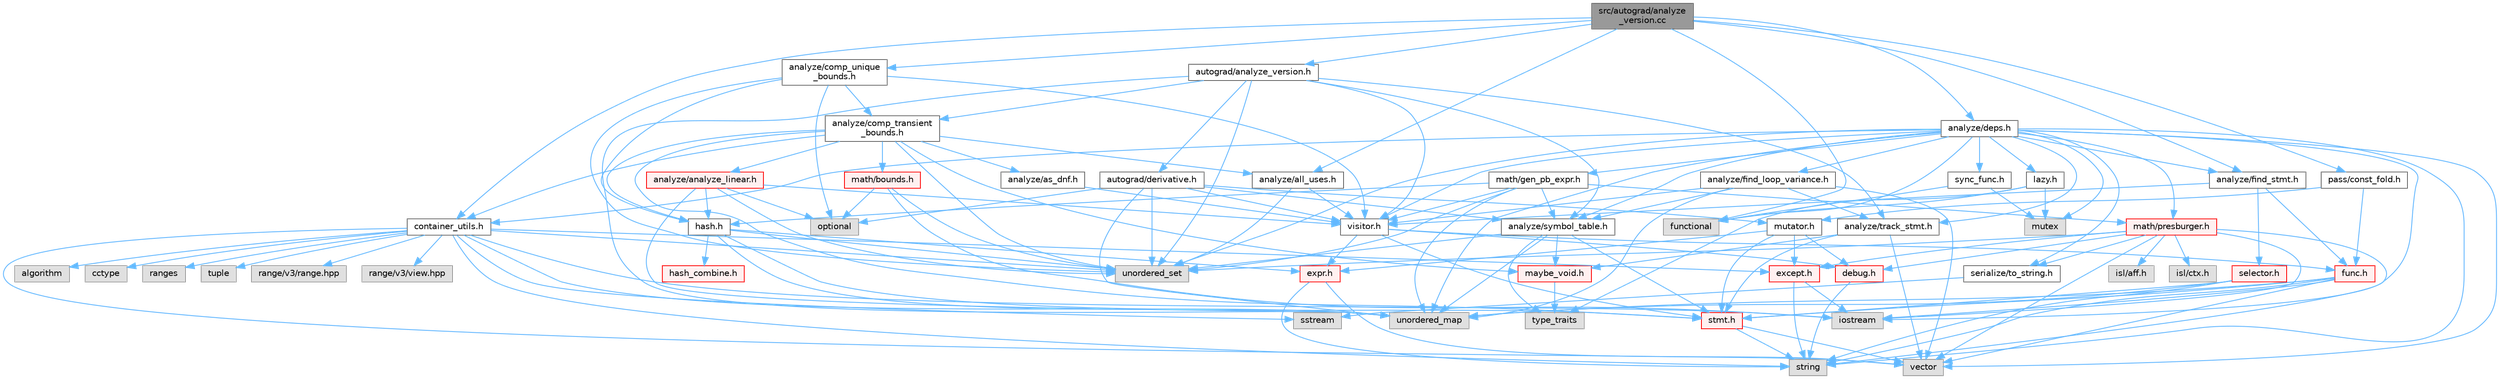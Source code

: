 digraph "src/autograd/analyze_version.cc"
{
 // LATEX_PDF_SIZE
  bgcolor="transparent";
  edge [fontname=Helvetica,fontsize=10,labelfontname=Helvetica,labelfontsize=10];
  node [fontname=Helvetica,fontsize=10,shape=box,height=0.2,width=0.4];
  Node1 [label="src/autograd/analyze\l_version.cc",height=0.2,width=0.4,color="gray40", fillcolor="grey60", style="filled", fontcolor="black",tooltip=" "];
  Node1 -> Node2 [color="steelblue1",style="solid"];
  Node2 [label="functional",height=0.2,width=0.4,color="grey60", fillcolor="#E0E0E0", style="filled",tooltip=" "];
  Node1 -> Node3 [color="steelblue1",style="solid"];
  Node3 [label="analyze/all_uses.h",height=0.2,width=0.4,color="grey40", fillcolor="white", style="filled",URL="$all__uses_8h.html",tooltip=" "];
  Node3 -> Node4 [color="steelblue1",style="solid"];
  Node4 [label="unordered_set",height=0.2,width=0.4,color="grey60", fillcolor="#E0E0E0", style="filled",tooltip=" "];
  Node3 -> Node5 [color="steelblue1",style="solid"];
  Node5 [label="visitor.h",height=0.2,width=0.4,color="grey40", fillcolor="white", style="filled",URL="$visitor_8h.html",tooltip=" "];
  Node5 -> Node6 [color="steelblue1",style="solid"];
  Node6 [label="debug.h",height=0.2,width=0.4,color="red", fillcolor="#FFF0F0", style="filled",URL="$debug_8h.html",tooltip=" "];
  Node6 -> Node7 [color="steelblue1",style="solid"];
  Node7 [label="string",height=0.2,width=0.4,color="grey60", fillcolor="#E0E0E0", style="filled",tooltip=" "];
  Node5 -> Node42 [color="steelblue1",style="solid"];
  Node42 [label="expr.h",height=0.2,width=0.4,color="red", fillcolor="#FFF0F0", style="filled",URL="$expr_8h.html",tooltip=" "];
  Node42 -> Node7 [color="steelblue1",style="solid"];
  Node42 -> Node16 [color="steelblue1",style="solid"];
  Node16 [label="vector",height=0.2,width=0.4,color="grey60", fillcolor="#E0E0E0", style="filled",tooltip=" "];
  Node5 -> Node43 [color="steelblue1",style="solid"];
  Node43 [label="func.h",height=0.2,width=0.4,color="red", fillcolor="#FFF0F0", style="filled",URL="$func_8h.html",tooltip=" "];
  Node43 -> Node10 [color="steelblue1",style="solid"];
  Node10 [label="iostream",height=0.2,width=0.4,color="grey60", fillcolor="#E0E0E0", style="filled",tooltip=" "];
  Node43 -> Node7 [color="steelblue1",style="solid"];
  Node43 -> Node36 [color="steelblue1",style="solid"];
  Node36 [label="unordered_map",height=0.2,width=0.4,color="grey60", fillcolor="#E0E0E0", style="filled",tooltip=" "];
  Node43 -> Node16 [color="steelblue1",style="solid"];
  Node43 -> Node53 [color="steelblue1",style="solid"];
  Node53 [label="stmt.h",height=0.2,width=0.4,color="red", fillcolor="#FFF0F0", style="filled",URL="$stmt_8h.html",tooltip=" "];
  Node53 -> Node7 [color="steelblue1",style="solid"];
  Node53 -> Node16 [color="steelblue1",style="solid"];
  Node5 -> Node53 [color="steelblue1",style="solid"];
  Node1 -> Node59 [color="steelblue1",style="solid"];
  Node59 [label="analyze/comp_unique\l_bounds.h",height=0.2,width=0.4,color="grey40", fillcolor="white", style="filled",URL="$comp__unique__bounds_8h.html",tooltip=" "];
  Node59 -> Node11 [color="steelblue1",style="solid"];
  Node11 [label="optional",height=0.2,width=0.4,color="grey60", fillcolor="#E0E0E0", style="filled",tooltip=" "];
  Node59 -> Node4 [color="steelblue1",style="solid"];
  Node59 -> Node60 [color="steelblue1",style="solid"];
  Node60 [label="analyze/comp_transient\l_bounds.h",height=0.2,width=0.4,color="grey40", fillcolor="white", style="filled",URL="$comp__transient__bounds_8h.html",tooltip=" "];
  Node60 -> Node4 [color="steelblue1",style="solid"];
  Node60 -> Node3 [color="steelblue1",style="solid"];
  Node60 -> Node61 [color="steelblue1",style="solid"];
  Node61 [label="analyze/analyze_linear.h",height=0.2,width=0.4,color="red", fillcolor="#FFF0F0", style="filled",URL="$analyze__linear_8h.html",tooltip=" "];
  Node61 -> Node11 [color="steelblue1",style="solid"];
  Node61 -> Node36 [color="steelblue1",style="solid"];
  Node61 -> Node4 [color="steelblue1",style="solid"];
  Node61 -> Node62 [color="steelblue1",style="solid"];
  Node62 [label="hash.h",height=0.2,width=0.4,color="grey40", fillcolor="white", style="filled",URL="$hash_8h.html",tooltip=" "];
  Node62 -> Node36 [color="steelblue1",style="solid"];
  Node62 -> Node4 [color="steelblue1",style="solid"];
  Node62 -> Node42 [color="steelblue1",style="solid"];
  Node62 -> Node57 [color="steelblue1",style="solid"];
  Node57 [label="hash_combine.h",height=0.2,width=0.4,color="red", fillcolor="#FFF0F0", style="filled",URL="$hash__combine_8h.html",tooltip=" "];
  Node62 -> Node53 [color="steelblue1",style="solid"];
  Node61 -> Node5 [color="steelblue1",style="solid"];
  Node60 -> Node64 [color="steelblue1",style="solid"];
  Node64 [label="analyze/as_dnf.h",height=0.2,width=0.4,color="grey40", fillcolor="white", style="filled",URL="$as__dnf_8h.html",tooltip=" "];
  Node64 -> Node5 [color="steelblue1",style="solid"];
  Node60 -> Node31 [color="steelblue1",style="solid"];
  Node31 [label="container_utils.h",height=0.2,width=0.4,color="grey40", fillcolor="white", style="filled",URL="$container__utils_8h.html",tooltip=" "];
  Node31 -> Node32 [color="steelblue1",style="solid"];
  Node32 [label="algorithm",height=0.2,width=0.4,color="grey60", fillcolor="#E0E0E0", style="filled",tooltip=" "];
  Node31 -> Node33 [color="steelblue1",style="solid"];
  Node33 [label="cctype",height=0.2,width=0.4,color="grey60", fillcolor="#E0E0E0", style="filled",tooltip=" "];
  Node31 -> Node10 [color="steelblue1",style="solid"];
  Node31 -> Node34 [color="steelblue1",style="solid"];
  Node34 [label="ranges",height=0.2,width=0.4,color="grey60", fillcolor="#E0E0E0", style="filled",tooltip=" "];
  Node31 -> Node27 [color="steelblue1",style="solid"];
  Node27 [label="sstream",height=0.2,width=0.4,color="grey60", fillcolor="#E0E0E0", style="filled",tooltip=" "];
  Node31 -> Node7 [color="steelblue1",style="solid"];
  Node31 -> Node35 [color="steelblue1",style="solid"];
  Node35 [label="tuple",height=0.2,width=0.4,color="grey60", fillcolor="#E0E0E0", style="filled",tooltip=" "];
  Node31 -> Node36 [color="steelblue1",style="solid"];
  Node31 -> Node4 [color="steelblue1",style="solid"];
  Node31 -> Node16 [color="steelblue1",style="solid"];
  Node31 -> Node37 [color="steelblue1",style="solid"];
  Node37 [label="range/v3/range.hpp",height=0.2,width=0.4,color="grey60", fillcolor="#E0E0E0", style="filled",tooltip=" "];
  Node31 -> Node38 [color="steelblue1",style="solid"];
  Node38 [label="range/v3/view.hpp",height=0.2,width=0.4,color="grey60", fillcolor="#E0E0E0", style="filled",tooltip=" "];
  Node31 -> Node24 [color="steelblue1",style="solid"];
  Node24 [label="except.h",height=0.2,width=0.4,color="red", fillcolor="#FFF0F0", style="filled",URL="$except_8h.html",tooltip=" "];
  Node24 -> Node10 [color="steelblue1",style="solid"];
  Node24 -> Node7 [color="steelblue1",style="solid"];
  Node60 -> Node62 [color="steelblue1",style="solid"];
  Node60 -> Node65 [color="steelblue1",style="solid"];
  Node65 [label="math/bounds.h",height=0.2,width=0.4,color="red", fillcolor="#FFF0F0", style="filled",URL="$bounds_8h.html",tooltip=" "];
  Node65 -> Node10 [color="steelblue1",style="solid"];
  Node65 -> Node11 [color="steelblue1",style="solid"];
  Node65 -> Node4 [color="steelblue1",style="solid"];
  Node60 -> Node69 [color="steelblue1",style="solid"];
  Node69 [label="maybe_void.h",height=0.2,width=0.4,color="red", fillcolor="#FFF0F0", style="filled",URL="$maybe__void_8h.html",tooltip=" "];
  Node69 -> Node20 [color="steelblue1",style="solid"];
  Node20 [label="type_traits",height=0.2,width=0.4,color="grey60", fillcolor="#E0E0E0", style="filled",tooltip=" "];
  Node60 -> Node53 [color="steelblue1",style="solid"];
  Node59 -> Node62 [color="steelblue1",style="solid"];
  Node59 -> Node5 [color="steelblue1",style="solid"];
  Node1 -> Node70 [color="steelblue1",style="solid"];
  Node70 [label="analyze/deps.h",height=0.2,width=0.4,color="grey40", fillcolor="white", style="filled",URL="$deps_8h.html",tooltip=" "];
  Node70 -> Node2 [color="steelblue1",style="solid"];
  Node70 -> Node10 [color="steelblue1",style="solid"];
  Node70 -> Node40 [color="steelblue1",style="solid"];
  Node40 [label="mutex",height=0.2,width=0.4,color="grey60", fillcolor="#E0E0E0", style="filled",tooltip=" "];
  Node70 -> Node7 [color="steelblue1",style="solid"];
  Node70 -> Node36 [color="steelblue1",style="solid"];
  Node70 -> Node4 [color="steelblue1",style="solid"];
  Node70 -> Node16 [color="steelblue1",style="solid"];
  Node70 -> Node71 [color="steelblue1",style="solid"];
  Node71 [label="analyze/find_loop_variance.h",height=0.2,width=0.4,color="grey40", fillcolor="white", style="filled",URL="$find__loop__variance_8h.html",tooltip=" "];
  Node71 -> Node36 [color="steelblue1",style="solid"];
  Node71 -> Node16 [color="steelblue1",style="solid"];
  Node71 -> Node72 [color="steelblue1",style="solid"];
  Node72 [label="analyze/symbol_table.h",height=0.2,width=0.4,color="grey40", fillcolor="white", style="filled",URL="$symbol__table_8h.html",tooltip=" "];
  Node72 -> Node20 [color="steelblue1",style="solid"];
  Node72 -> Node36 [color="steelblue1",style="solid"];
  Node72 -> Node4 [color="steelblue1",style="solid"];
  Node72 -> Node69 [color="steelblue1",style="solid"];
  Node72 -> Node53 [color="steelblue1",style="solid"];
  Node71 -> Node73 [color="steelblue1",style="solid"];
  Node73 [label="analyze/track_stmt.h",height=0.2,width=0.4,color="grey40", fillcolor="white", style="filled",URL="$track__stmt_8h.html",tooltip=" "];
  Node73 -> Node16 [color="steelblue1",style="solid"];
  Node73 -> Node69 [color="steelblue1",style="solid"];
  Node73 -> Node53 [color="steelblue1",style="solid"];
  Node71 -> Node5 [color="steelblue1",style="solid"];
  Node70 -> Node74 [color="steelblue1",style="solid"];
  Node74 [label="analyze/find_stmt.h",height=0.2,width=0.4,color="grey40", fillcolor="white", style="filled",URL="$find__stmt_8h.html",tooltip=" "];
  Node74 -> Node43 [color="steelblue1",style="solid"];
  Node74 -> Node75 [color="steelblue1",style="solid"];
  Node75 [label="selector.h",height=0.2,width=0.4,color="red", fillcolor="#FFF0F0", style="filled",URL="$selector_8h.html",tooltip=" "];
  Node75 -> Node7 [color="steelblue1",style="solid"];
  Node75 -> Node36 [color="steelblue1",style="solid"];
  Node75 -> Node53 [color="steelblue1",style="solid"];
  Node74 -> Node5 [color="steelblue1",style="solid"];
  Node70 -> Node72 [color="steelblue1",style="solid"];
  Node70 -> Node73 [color="steelblue1",style="solid"];
  Node70 -> Node31 [color="steelblue1",style="solid"];
  Node70 -> Node76 [color="steelblue1",style="solid"];
  Node76 [label="lazy.h",height=0.2,width=0.4,color="grey40", fillcolor="white", style="filled",URL="$lazy_8h.html",tooltip=" "];
  Node76 -> Node2 [color="steelblue1",style="solid"];
  Node76 -> Node40 [color="steelblue1",style="solid"];
  Node76 -> Node20 [color="steelblue1",style="solid"];
  Node70 -> Node77 [color="steelblue1",style="solid"];
  Node77 [label="math/gen_pb_expr.h",height=0.2,width=0.4,color="grey40", fillcolor="white", style="filled",URL="$gen__pb__expr_8h.html",tooltip=" "];
  Node77 -> Node36 [color="steelblue1",style="solid"];
  Node77 -> Node4 [color="steelblue1",style="solid"];
  Node77 -> Node72 [color="steelblue1",style="solid"];
  Node77 -> Node62 [color="steelblue1",style="solid"];
  Node77 -> Node78 [color="steelblue1",style="solid"];
  Node78 [label="math/presburger.h",height=0.2,width=0.4,color="red", fillcolor="#FFF0F0", style="filled",URL="$presburger_8h.html",tooltip=" "];
  Node78 -> Node10 [color="steelblue1",style="solid"];
  Node78 -> Node7 [color="steelblue1",style="solid"];
  Node78 -> Node4 [color="steelblue1",style="solid"];
  Node78 -> Node16 [color="steelblue1",style="solid"];
  Node78 -> Node79 [color="steelblue1",style="solid"];
  Node79 [label="isl/aff.h",height=0.2,width=0.4,color="grey60", fillcolor="#E0E0E0", style="filled",tooltip=" "];
  Node78 -> Node80 [color="steelblue1",style="solid"];
  Node80 [label="isl/ctx.h",height=0.2,width=0.4,color="grey60", fillcolor="#E0E0E0", style="filled",tooltip=" "];
  Node78 -> Node6 [color="steelblue1",style="solid"];
  Node78 -> Node24 [color="steelblue1",style="solid"];
  Node78 -> Node26 [color="steelblue1",style="solid"];
  Node26 [label="serialize/to_string.h",height=0.2,width=0.4,color="grey40", fillcolor="white", style="filled",URL="$to__string_8h.html",tooltip=" "];
  Node26 -> Node27 [color="steelblue1",style="solid"];
  Node77 -> Node5 [color="steelblue1",style="solid"];
  Node70 -> Node78 [color="steelblue1",style="solid"];
  Node70 -> Node26 [color="steelblue1",style="solid"];
  Node70 -> Node90 [color="steelblue1",style="solid"];
  Node90 [label="sync_func.h",height=0.2,width=0.4,color="grey40", fillcolor="white", style="filled",URL="$sync__func_8h.html",tooltip=" "];
  Node90 -> Node2 [color="steelblue1",style="solid"];
  Node90 -> Node40 [color="steelblue1",style="solid"];
  Node70 -> Node5 [color="steelblue1",style="solid"];
  Node1 -> Node74 [color="steelblue1",style="solid"];
  Node1 -> Node91 [color="steelblue1",style="solid"];
  Node91 [label="autograd/analyze_version.h",height=0.2,width=0.4,color="grey40", fillcolor="white", style="filled",URL="$analyze__version_8h.html",tooltip=" "];
  Node91 -> Node36 [color="steelblue1",style="solid"];
  Node91 -> Node4 [color="steelblue1",style="solid"];
  Node91 -> Node60 [color="steelblue1",style="solid"];
  Node91 -> Node72 [color="steelblue1",style="solid"];
  Node91 -> Node73 [color="steelblue1",style="solid"];
  Node91 -> Node92 [color="steelblue1",style="solid"];
  Node92 [label="autograd/derivative.h",height=0.2,width=0.4,color="grey40", fillcolor="white", style="filled",URL="$derivative_8h.html",tooltip=" "];
  Node92 -> Node11 [color="steelblue1",style="solid"];
  Node92 -> Node36 [color="steelblue1",style="solid"];
  Node92 -> Node4 [color="steelblue1",style="solid"];
  Node92 -> Node72 [color="steelblue1",style="solid"];
  Node92 -> Node93 [color="steelblue1",style="solid"];
  Node93 [label="mutator.h",height=0.2,width=0.4,color="grey40", fillcolor="white", style="filled",URL="$mutator_8h.html",tooltip=" "];
  Node93 -> Node6 [color="steelblue1",style="solid"];
  Node93 -> Node24 [color="steelblue1",style="solid"];
  Node93 -> Node42 [color="steelblue1",style="solid"];
  Node93 -> Node53 [color="steelblue1",style="solid"];
  Node92 -> Node5 [color="steelblue1",style="solid"];
  Node91 -> Node5 [color="steelblue1",style="solid"];
  Node1 -> Node31 [color="steelblue1",style="solid"];
  Node1 -> Node94 [color="steelblue1",style="solid"];
  Node94 [label="pass/const_fold.h",height=0.2,width=0.4,color="grey40", fillcolor="white", style="filled",URL="$const__fold_8h.html",tooltip=" "];
  Node94 -> Node43 [color="steelblue1",style="solid"];
  Node94 -> Node93 [color="steelblue1",style="solid"];
}

